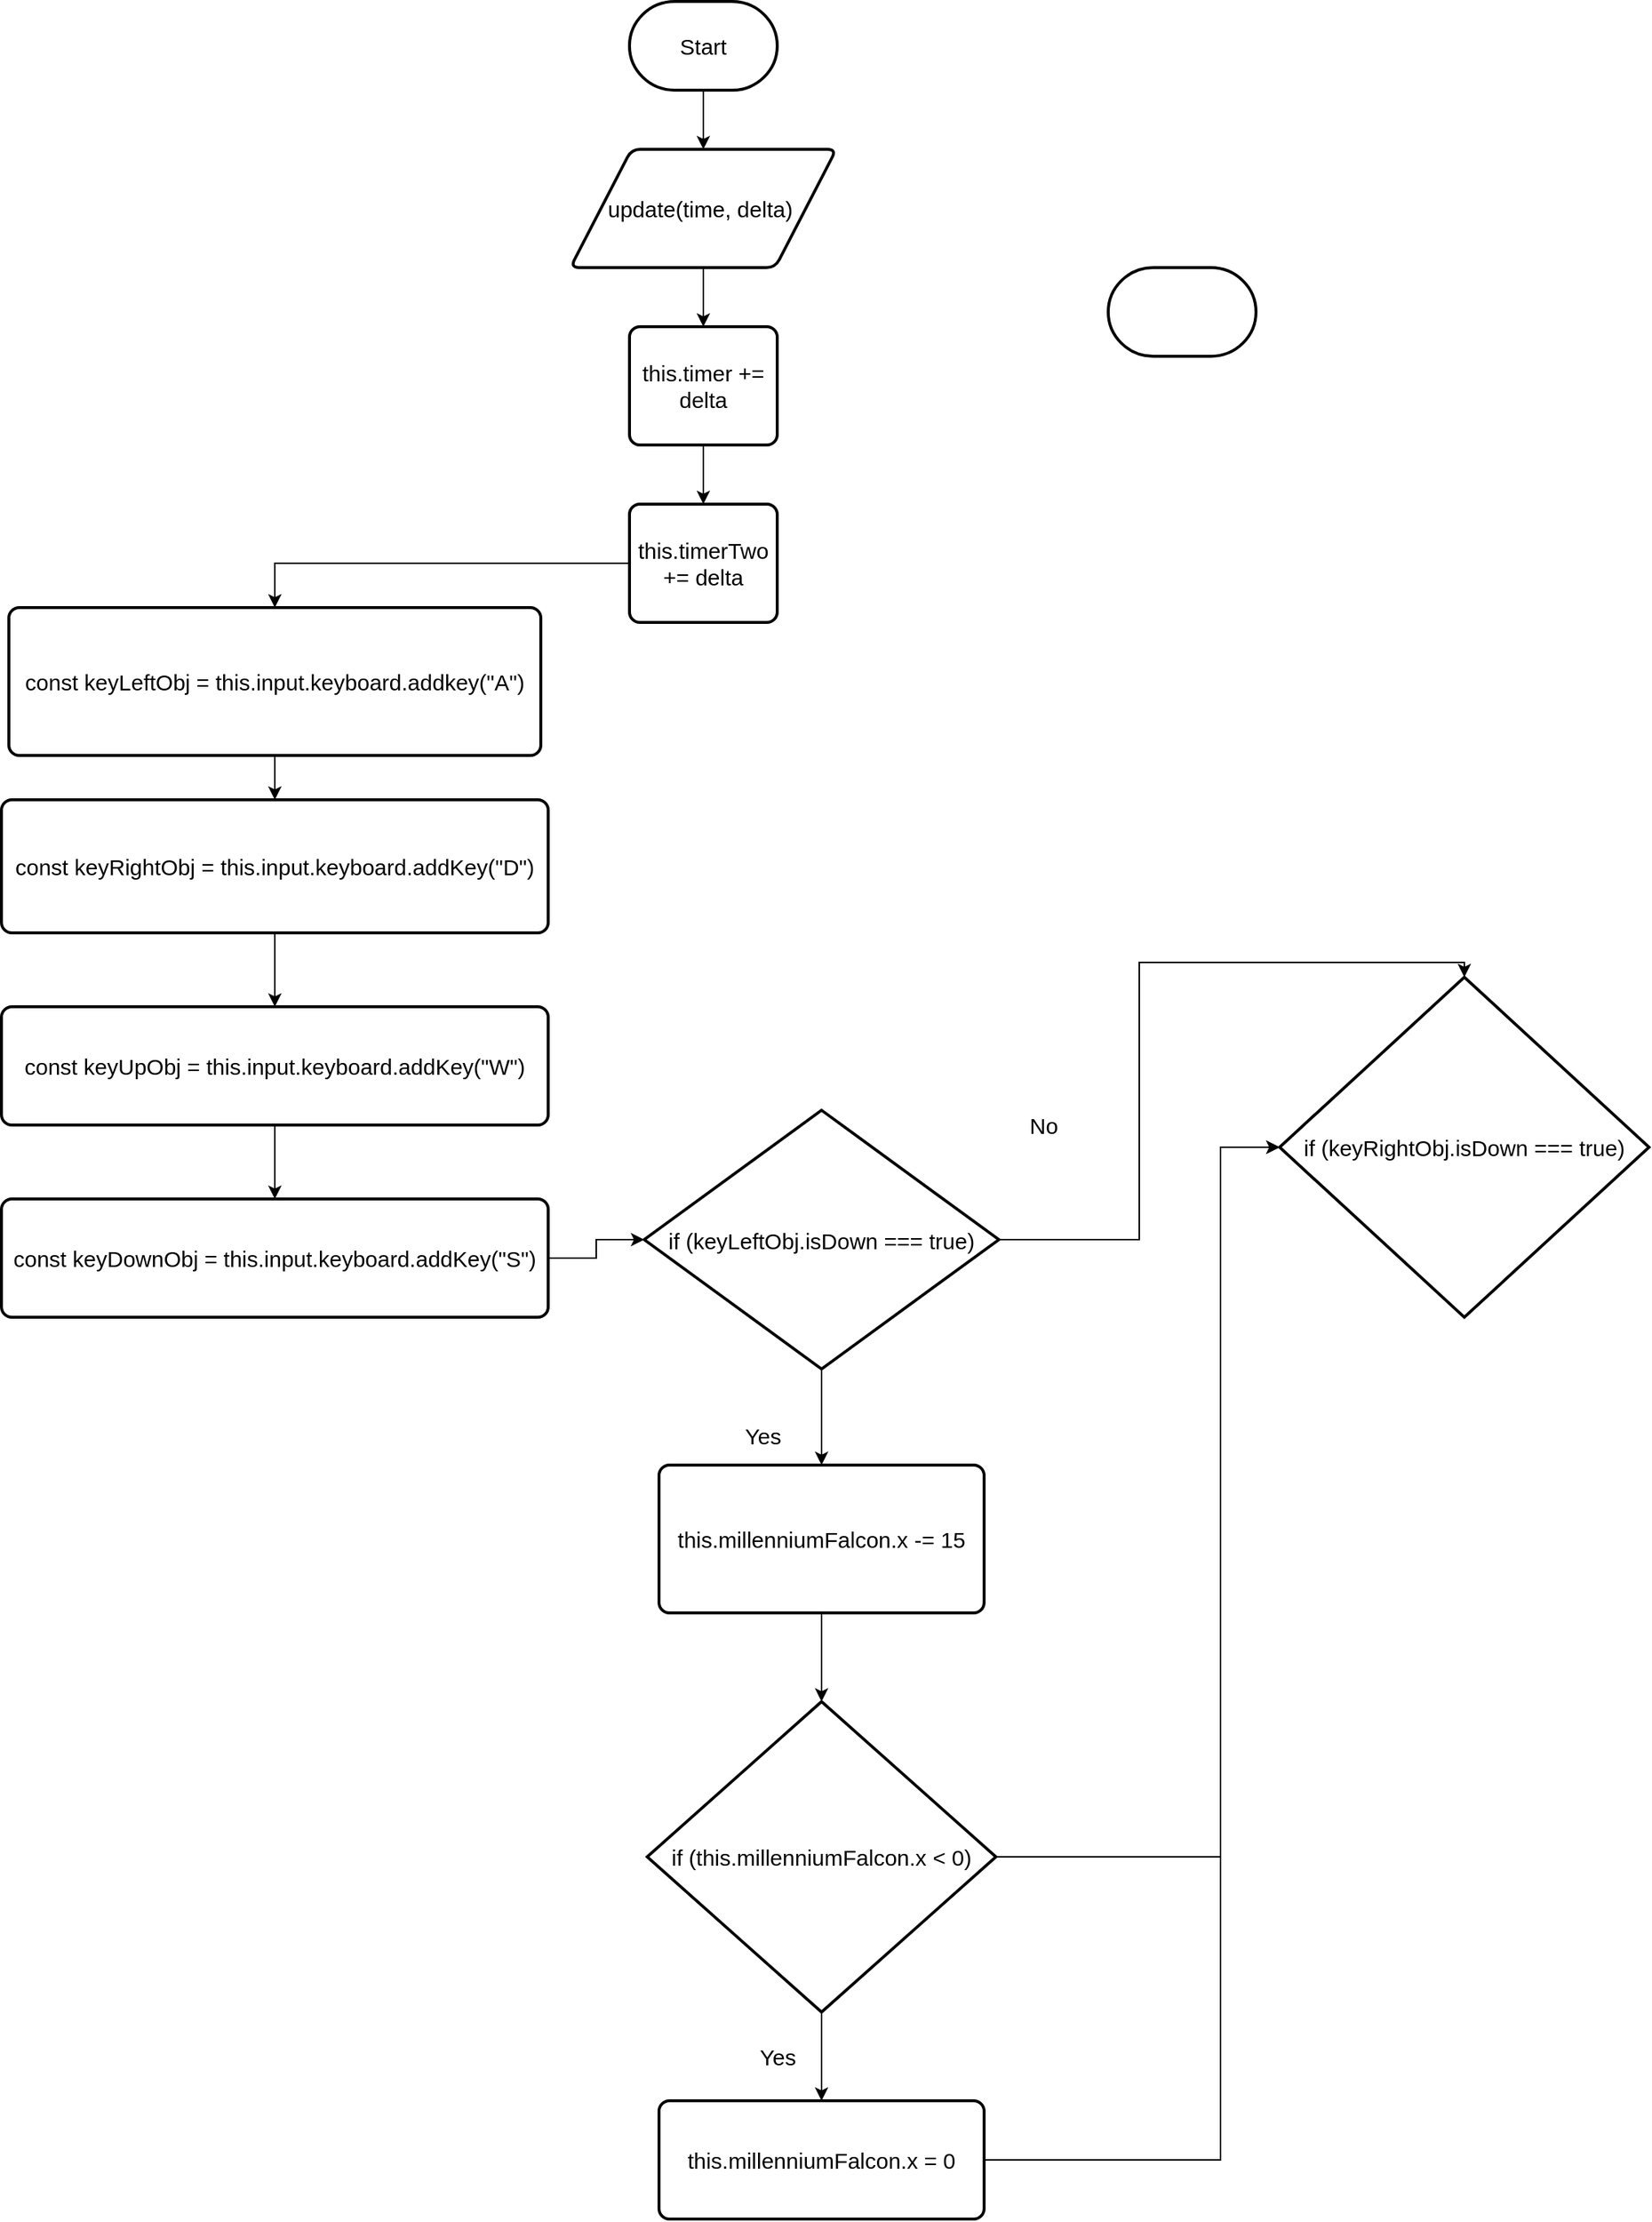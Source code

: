 <mxfile>
    <diagram id="z4mt53UjnIS7nQfkc0E0" name="Page-1">
        <mxGraphModel dx="1887" dy="2141" grid="1" gridSize="10" guides="1" tooltips="1" connect="1" arrows="1" fold="1" page="1" pageScale="1" pageWidth="827" pageHeight="1169" math="0" shadow="0">
            <root>
                <mxCell id="0"/>
                <mxCell id="1" parent="0"/>
                <mxCell id="9" style="edgeStyle=orthogonalEdgeStyle;html=1;rounded=0;" edge="1" parent="1" source="2" target="8">
                    <mxGeometry relative="1" as="geometry"/>
                </mxCell>
                <mxCell id="2" value="&lt;font style=&quot;font-size: 15px&quot;&gt;Start&lt;/font&gt;" style="strokeWidth=2;html=1;shape=mxgraph.flowchart.terminator;whiteSpace=wrap;" parent="1" vertex="1">
                    <mxGeometry x="40" y="-100" width="100" height="60" as="geometry"/>
                </mxCell>
                <mxCell id="3" value="" style="strokeWidth=2;html=1;shape=mxgraph.flowchart.terminator;whiteSpace=wrap;" parent="1" vertex="1">
                    <mxGeometry x="364" y="80" width="100" height="60" as="geometry"/>
                </mxCell>
                <mxCell id="15" style="edgeStyle=orthogonalEdgeStyle;rounded=0;html=1;entryX=0.5;entryY=0;entryDx=0;entryDy=0;" edge="1" parent="1" source="6" target="13">
                    <mxGeometry relative="1" as="geometry"/>
                </mxCell>
                <mxCell id="6" value="&lt;font style=&quot;font-size: 15px&quot;&gt;this.timer += delta&lt;/font&gt;" style="rounded=1;whiteSpace=wrap;html=1;absoluteArcSize=1;arcSize=14;strokeWidth=2;" vertex="1" parent="1">
                    <mxGeometry x="40" y="120" width="100" height="80" as="geometry"/>
                </mxCell>
                <mxCell id="32" style="edgeStyle=orthogonalEdgeStyle;rounded=0;html=1;entryX=0.5;entryY=0;entryDx=0;entryDy=0;fontSize=15;" edge="1" parent="1" source="7" target="31">
                    <mxGeometry relative="1" as="geometry"/>
                </mxCell>
                <mxCell id="45" style="edgeStyle=orthogonalEdgeStyle;rounded=0;html=1;entryX=0;entryY=0.5;entryDx=0;entryDy=0;entryPerimeter=0;fontSize=15;" edge="1" parent="1" source="7" target="34">
                    <mxGeometry relative="1" as="geometry">
                        <Array as="points">
                            <mxPoint x="440" y="1155"/>
                            <mxPoint x="440" y="675"/>
                        </Array>
                    </mxGeometry>
                </mxCell>
                <mxCell id="7" value="&lt;font style=&quot;font-size: 15px&quot;&gt;if (this.millenniumFalcon.x &amp;lt; 0)&lt;/font&gt;" style="strokeWidth=2;html=1;shape=mxgraph.flowchart.decision;whiteSpace=wrap;" vertex="1" parent="1">
                    <mxGeometry x="52" y="1050" width="236" height="210" as="geometry"/>
                </mxCell>
                <mxCell id="14" style="edgeStyle=orthogonalEdgeStyle;rounded=0;html=1;" edge="1" parent="1" source="8" target="6">
                    <mxGeometry relative="1" as="geometry"/>
                </mxCell>
                <mxCell id="8" value="&lt;font style=&quot;font-size: 15px&quot;&gt;update(time, delta)&amp;nbsp;&lt;/font&gt;" style="shape=parallelogram;html=1;strokeWidth=2;perimeter=parallelogramPerimeter;whiteSpace=wrap;rounded=1;arcSize=12;size=0.23;" vertex="1" parent="1">
                    <mxGeometry width="180" height="80" as="geometry"/>
                </mxCell>
                <mxCell id="18" style="edgeStyle=orthogonalEdgeStyle;rounded=0;html=1;entryX=0.5;entryY=0;entryDx=0;entryDy=0;fontSize=15;" edge="1" parent="1" source="13" target="17">
                    <mxGeometry relative="1" as="geometry"/>
                </mxCell>
                <mxCell id="13" value="&lt;font style=&quot;font-size: 15px&quot;&gt;this.timerTwo += delta&lt;/font&gt;" style="rounded=1;whiteSpace=wrap;html=1;absoluteArcSize=1;arcSize=14;strokeWidth=2;" vertex="1" parent="1">
                    <mxGeometry x="40" y="240" width="100" height="80" as="geometry"/>
                </mxCell>
                <mxCell id="21" style="edgeStyle=orthogonalEdgeStyle;rounded=0;html=1;entryX=0.5;entryY=0;entryDx=0;entryDy=0;fontSize=15;" edge="1" parent="1" source="17" target="19">
                    <mxGeometry relative="1" as="geometry"/>
                </mxCell>
                <mxCell id="17" value="&lt;font style=&quot;font-size: 15px&quot;&gt;const keyLeftObj = this.input.keyboard.addkey(&quot;A&quot;)&lt;/font&gt;" style="rounded=1;whiteSpace=wrap;html=1;absoluteArcSize=1;arcSize=14;strokeWidth=2;" vertex="1" parent="1">
                    <mxGeometry x="-380" y="310" width="360" height="100" as="geometry"/>
                </mxCell>
                <mxCell id="22" style="edgeStyle=orthogonalEdgeStyle;rounded=0;html=1;fontSize=15;" edge="1" parent="1" source="19" target="20">
                    <mxGeometry relative="1" as="geometry"/>
                </mxCell>
                <mxCell id="19" value="&lt;font style=&quot;font-size: 15px&quot;&gt;const keyRightObj = this.input.keyboard.addKey(&quot;D&quot;)&lt;/font&gt;" style="rounded=1;whiteSpace=wrap;html=1;absoluteArcSize=1;arcSize=14;strokeWidth=2;" vertex="1" parent="1">
                    <mxGeometry x="-385" y="440" width="370" height="90" as="geometry"/>
                </mxCell>
                <mxCell id="24" style="edgeStyle=orthogonalEdgeStyle;rounded=0;html=1;entryX=0.5;entryY=0;entryDx=0;entryDy=0;fontSize=15;" edge="1" parent="1" source="20" target="23">
                    <mxGeometry relative="1" as="geometry"/>
                </mxCell>
                <mxCell id="20" value="&lt;font style=&quot;font-size: 15px&quot;&gt;const keyUpObj = this.input.keyboard.addKey(&quot;W&quot;)&lt;/font&gt;" style="rounded=1;whiteSpace=wrap;html=1;absoluteArcSize=1;arcSize=14;strokeWidth=2;" vertex="1" parent="1">
                    <mxGeometry x="-385" y="580" width="370" height="80" as="geometry"/>
                </mxCell>
                <mxCell id="26" style="edgeStyle=orthogonalEdgeStyle;rounded=0;html=1;fontSize=15;" edge="1" parent="1" source="23" target="25">
                    <mxGeometry relative="1" as="geometry"/>
                </mxCell>
                <mxCell id="23" value="&lt;font style=&quot;font-size: 15px&quot;&gt;const keyDownObj = this.input.keyboard.addKey(&quot;S&quot;)&lt;/font&gt;" style="rounded=1;whiteSpace=wrap;html=1;absoluteArcSize=1;arcSize=14;strokeWidth=2;" vertex="1" parent="1">
                    <mxGeometry x="-385" y="710" width="370" height="80" as="geometry"/>
                </mxCell>
                <mxCell id="28" style="edgeStyle=orthogonalEdgeStyle;rounded=0;html=1;fontSize=15;" edge="1" parent="1" source="25" target="27">
                    <mxGeometry relative="1" as="geometry"/>
                </mxCell>
                <mxCell id="37" style="edgeStyle=orthogonalEdgeStyle;rounded=0;html=1;entryX=0.5;entryY=0;entryDx=0;entryDy=0;entryPerimeter=0;fontSize=15;" edge="1" parent="1" source="25" target="34">
                    <mxGeometry relative="1" as="geometry">
                        <Array as="points">
                            <mxPoint x="385" y="738"/>
                            <mxPoint x="385" y="550"/>
                            <mxPoint x="605" y="550"/>
                        </Array>
                    </mxGeometry>
                </mxCell>
                <mxCell id="25" value="&lt;font style=&quot;font-size: 15px&quot;&gt;if (keyLeftObj.isDown === true)&lt;/font&gt;" style="strokeWidth=2;html=1;shape=mxgraph.flowchart.decision;whiteSpace=wrap;" vertex="1" parent="1">
                    <mxGeometry x="50" y="650" width="240" height="175" as="geometry"/>
                </mxCell>
                <mxCell id="30" style="edgeStyle=orthogonalEdgeStyle;rounded=0;html=1;fontSize=15;" edge="1" parent="1" source="27" target="7">
                    <mxGeometry relative="1" as="geometry"/>
                </mxCell>
                <mxCell id="27" value="this.millenniumFalcon.x -= 15" style="rounded=1;whiteSpace=wrap;html=1;absoluteArcSize=1;arcSize=14;strokeWidth=2;fontSize=15;" vertex="1" parent="1">
                    <mxGeometry x="60" y="890" width="220" height="100" as="geometry"/>
                </mxCell>
                <mxCell id="29" value="Yes" style="text;html=1;align=center;verticalAlign=middle;resizable=0;points=[];autosize=1;strokeColor=none;fillColor=none;fontSize=15;" vertex="1" parent="1">
                    <mxGeometry x="110" y="860" width="40" height="20" as="geometry"/>
                </mxCell>
                <mxCell id="42" style="edgeStyle=orthogonalEdgeStyle;rounded=0;html=1;entryX=0;entryY=0.5;entryDx=0;entryDy=0;entryPerimeter=0;fontSize=15;" edge="1" parent="1" source="31" target="34">
                    <mxGeometry relative="1" as="geometry">
                        <Array as="points">
                            <mxPoint x="440" y="1360"/>
                            <mxPoint x="440" y="675"/>
                        </Array>
                    </mxGeometry>
                </mxCell>
                <mxCell id="31" value="this.millenniumFalcon.x = 0" style="rounded=1;whiteSpace=wrap;html=1;absoluteArcSize=1;arcSize=14;strokeWidth=2;fontSize=15;" vertex="1" parent="1">
                    <mxGeometry x="60" y="1320" width="220" height="80" as="geometry"/>
                </mxCell>
                <mxCell id="33" value="Yes" style="text;html=1;align=center;verticalAlign=middle;resizable=0;points=[];autosize=1;strokeColor=none;fillColor=none;fontSize=15;" vertex="1" parent="1">
                    <mxGeometry x="120" y="1280" width="40" height="20" as="geometry"/>
                </mxCell>
                <mxCell id="34" value="if (keyRightObj.isDown === true)" style="strokeWidth=2;html=1;shape=mxgraph.flowchart.decision;whiteSpace=wrap;fontSize=15;" vertex="1" parent="1">
                    <mxGeometry x="480" y="560" width="250" height="230" as="geometry"/>
                </mxCell>
                <mxCell id="36" value="No" style="text;html=1;align=center;verticalAlign=middle;resizable=0;points=[];autosize=1;strokeColor=none;fillColor=none;fontSize=15;" vertex="1" parent="1">
                    <mxGeometry x="300" y="650" width="40" height="20" as="geometry"/>
                </mxCell>
            </root>
        </mxGraphModel>
    </diagram>
</mxfile>